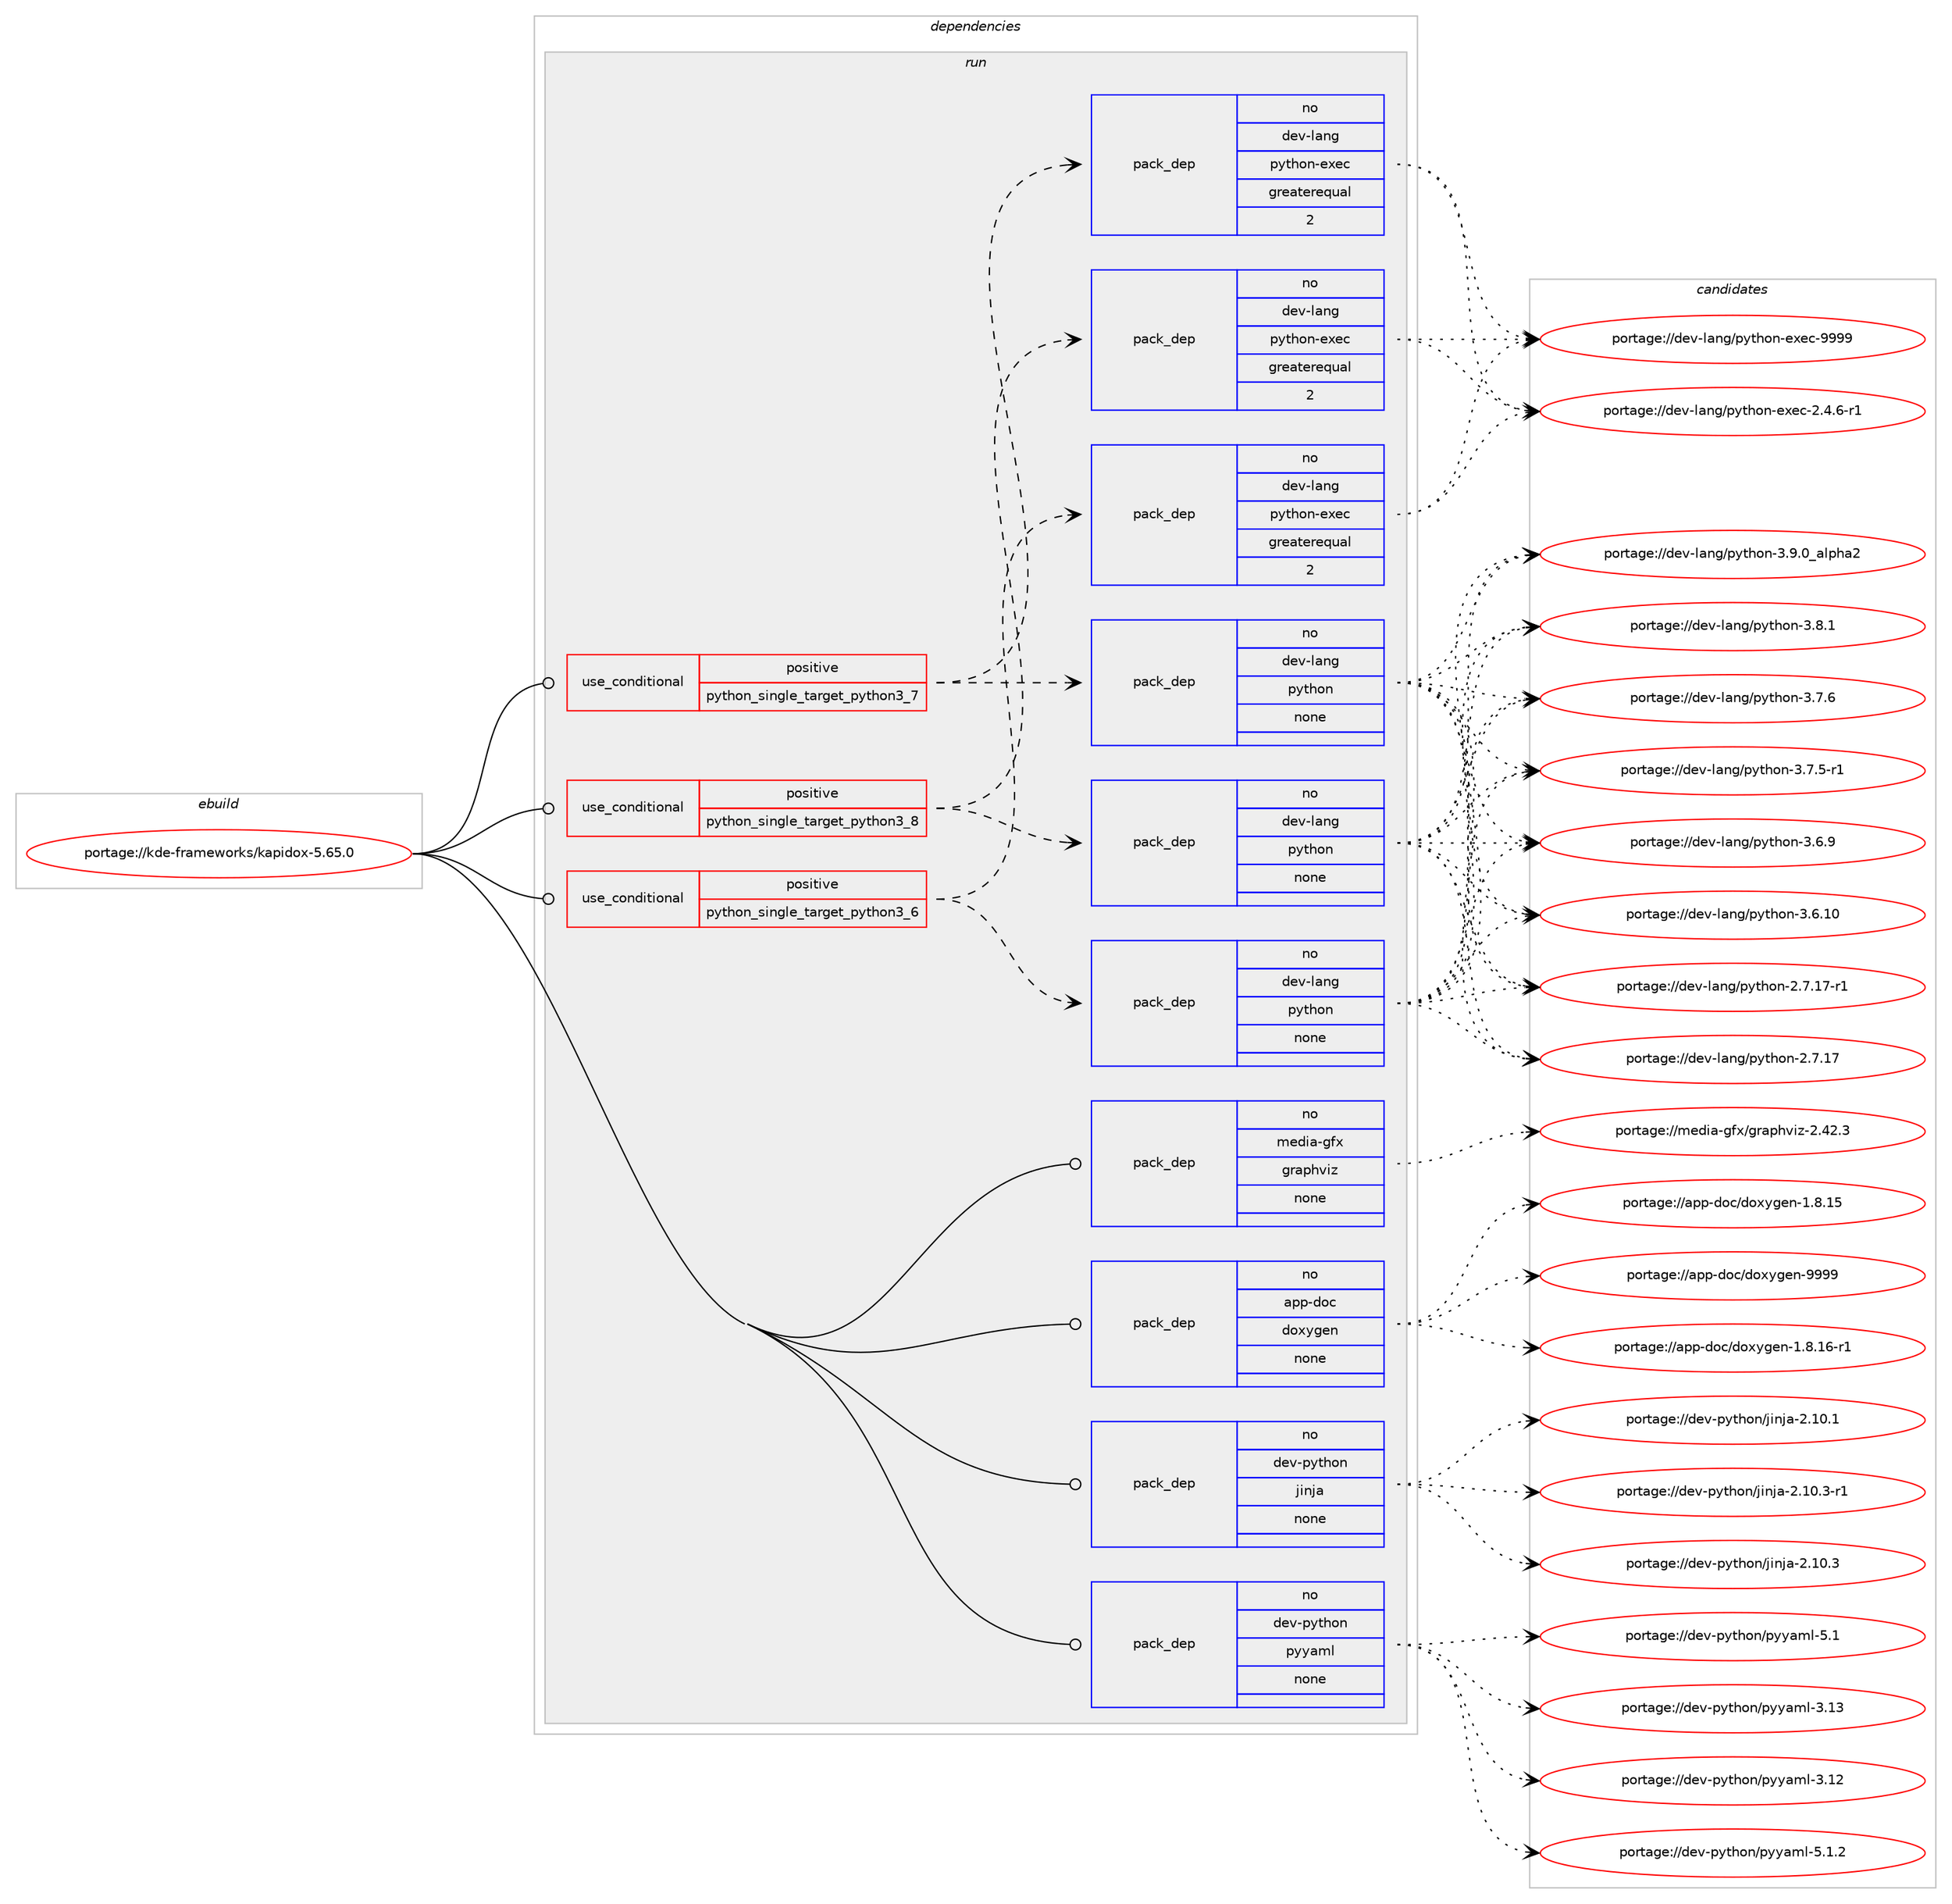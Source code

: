 digraph prolog {

# *************
# Graph options
# *************

newrank=true;
concentrate=true;
compound=true;
graph [rankdir=LR,fontname=Helvetica,fontsize=10,ranksep=1.5];#, ranksep=2.5, nodesep=0.2];
edge  [arrowhead=vee];
node  [fontname=Helvetica,fontsize=10];

# **********
# The ebuild
# **********

subgraph cluster_leftcol {
color=gray;
rank=same;
label=<<i>ebuild</i>>;
id [label="portage://kde-frameworks/kapidox-5.65.0", color=red, width=4, href="../kde-frameworks/kapidox-5.65.0.svg"];
}

# ****************
# The dependencies
# ****************

subgraph cluster_midcol {
color=gray;
label=<<i>dependencies</i>>;
subgraph cluster_compile {
fillcolor="#eeeeee";
style=filled;
label=<<i>compile</i>>;
}
subgraph cluster_compileandrun {
fillcolor="#eeeeee";
style=filled;
label=<<i>compile and run</i>>;
}
subgraph cluster_run {
fillcolor="#eeeeee";
style=filled;
label=<<i>run</i>>;
subgraph cond56038 {
dependency250446 [label=<<TABLE BORDER="0" CELLBORDER="1" CELLSPACING="0" CELLPADDING="4"><TR><TD ROWSPAN="3" CELLPADDING="10">use_conditional</TD></TR><TR><TD>positive</TD></TR><TR><TD>python_single_target_python3_6</TD></TR></TABLE>>, shape=none, color=red];
subgraph pack190593 {
dependency250447 [label=<<TABLE BORDER="0" CELLBORDER="1" CELLSPACING="0" CELLPADDING="4" WIDTH="220"><TR><TD ROWSPAN="6" CELLPADDING="30">pack_dep</TD></TR><TR><TD WIDTH="110">no</TD></TR><TR><TD>dev-lang</TD></TR><TR><TD>python</TD></TR><TR><TD>none</TD></TR><TR><TD></TD></TR></TABLE>>, shape=none, color=blue];
}
dependency250446:e -> dependency250447:w [weight=20,style="dashed",arrowhead="vee"];
subgraph pack190594 {
dependency250448 [label=<<TABLE BORDER="0" CELLBORDER="1" CELLSPACING="0" CELLPADDING="4" WIDTH="220"><TR><TD ROWSPAN="6" CELLPADDING="30">pack_dep</TD></TR><TR><TD WIDTH="110">no</TD></TR><TR><TD>dev-lang</TD></TR><TR><TD>python-exec</TD></TR><TR><TD>greaterequal</TD></TR><TR><TD>2</TD></TR></TABLE>>, shape=none, color=blue];
}
dependency250446:e -> dependency250448:w [weight=20,style="dashed",arrowhead="vee"];
}
id:e -> dependency250446:w [weight=20,style="solid",arrowhead="odot"];
subgraph cond56039 {
dependency250449 [label=<<TABLE BORDER="0" CELLBORDER="1" CELLSPACING="0" CELLPADDING="4"><TR><TD ROWSPAN="3" CELLPADDING="10">use_conditional</TD></TR><TR><TD>positive</TD></TR><TR><TD>python_single_target_python3_7</TD></TR></TABLE>>, shape=none, color=red];
subgraph pack190595 {
dependency250450 [label=<<TABLE BORDER="0" CELLBORDER="1" CELLSPACING="0" CELLPADDING="4" WIDTH="220"><TR><TD ROWSPAN="6" CELLPADDING="30">pack_dep</TD></TR><TR><TD WIDTH="110">no</TD></TR><TR><TD>dev-lang</TD></TR><TR><TD>python</TD></TR><TR><TD>none</TD></TR><TR><TD></TD></TR></TABLE>>, shape=none, color=blue];
}
dependency250449:e -> dependency250450:w [weight=20,style="dashed",arrowhead="vee"];
subgraph pack190596 {
dependency250451 [label=<<TABLE BORDER="0" CELLBORDER="1" CELLSPACING="0" CELLPADDING="4" WIDTH="220"><TR><TD ROWSPAN="6" CELLPADDING="30">pack_dep</TD></TR><TR><TD WIDTH="110">no</TD></TR><TR><TD>dev-lang</TD></TR><TR><TD>python-exec</TD></TR><TR><TD>greaterequal</TD></TR><TR><TD>2</TD></TR></TABLE>>, shape=none, color=blue];
}
dependency250449:e -> dependency250451:w [weight=20,style="dashed",arrowhead="vee"];
}
id:e -> dependency250449:w [weight=20,style="solid",arrowhead="odot"];
subgraph cond56040 {
dependency250452 [label=<<TABLE BORDER="0" CELLBORDER="1" CELLSPACING="0" CELLPADDING="4"><TR><TD ROWSPAN="3" CELLPADDING="10">use_conditional</TD></TR><TR><TD>positive</TD></TR><TR><TD>python_single_target_python3_8</TD></TR></TABLE>>, shape=none, color=red];
subgraph pack190597 {
dependency250453 [label=<<TABLE BORDER="0" CELLBORDER="1" CELLSPACING="0" CELLPADDING="4" WIDTH="220"><TR><TD ROWSPAN="6" CELLPADDING="30">pack_dep</TD></TR><TR><TD WIDTH="110">no</TD></TR><TR><TD>dev-lang</TD></TR><TR><TD>python</TD></TR><TR><TD>none</TD></TR><TR><TD></TD></TR></TABLE>>, shape=none, color=blue];
}
dependency250452:e -> dependency250453:w [weight=20,style="dashed",arrowhead="vee"];
subgraph pack190598 {
dependency250454 [label=<<TABLE BORDER="0" CELLBORDER="1" CELLSPACING="0" CELLPADDING="4" WIDTH="220"><TR><TD ROWSPAN="6" CELLPADDING="30">pack_dep</TD></TR><TR><TD WIDTH="110">no</TD></TR><TR><TD>dev-lang</TD></TR><TR><TD>python-exec</TD></TR><TR><TD>greaterequal</TD></TR><TR><TD>2</TD></TR></TABLE>>, shape=none, color=blue];
}
dependency250452:e -> dependency250454:w [weight=20,style="dashed",arrowhead="vee"];
}
id:e -> dependency250452:w [weight=20,style="solid",arrowhead="odot"];
subgraph pack190599 {
dependency250455 [label=<<TABLE BORDER="0" CELLBORDER="1" CELLSPACING="0" CELLPADDING="4" WIDTH="220"><TR><TD ROWSPAN="6" CELLPADDING="30">pack_dep</TD></TR><TR><TD WIDTH="110">no</TD></TR><TR><TD>app-doc</TD></TR><TR><TD>doxygen</TD></TR><TR><TD>none</TD></TR><TR><TD></TD></TR></TABLE>>, shape=none, color=blue];
}
id:e -> dependency250455:w [weight=20,style="solid",arrowhead="odot"];
subgraph pack190600 {
dependency250456 [label=<<TABLE BORDER="0" CELLBORDER="1" CELLSPACING="0" CELLPADDING="4" WIDTH="220"><TR><TD ROWSPAN="6" CELLPADDING="30">pack_dep</TD></TR><TR><TD WIDTH="110">no</TD></TR><TR><TD>dev-python</TD></TR><TR><TD>jinja</TD></TR><TR><TD>none</TD></TR><TR><TD></TD></TR></TABLE>>, shape=none, color=blue];
}
id:e -> dependency250456:w [weight=20,style="solid",arrowhead="odot"];
subgraph pack190601 {
dependency250457 [label=<<TABLE BORDER="0" CELLBORDER="1" CELLSPACING="0" CELLPADDING="4" WIDTH="220"><TR><TD ROWSPAN="6" CELLPADDING="30">pack_dep</TD></TR><TR><TD WIDTH="110">no</TD></TR><TR><TD>dev-python</TD></TR><TR><TD>pyyaml</TD></TR><TR><TD>none</TD></TR><TR><TD></TD></TR></TABLE>>, shape=none, color=blue];
}
id:e -> dependency250457:w [weight=20,style="solid",arrowhead="odot"];
subgraph pack190602 {
dependency250458 [label=<<TABLE BORDER="0" CELLBORDER="1" CELLSPACING="0" CELLPADDING="4" WIDTH="220"><TR><TD ROWSPAN="6" CELLPADDING="30">pack_dep</TD></TR><TR><TD WIDTH="110">no</TD></TR><TR><TD>media-gfx</TD></TR><TR><TD>graphviz</TD></TR><TR><TD>none</TD></TR><TR><TD></TD></TR></TABLE>>, shape=none, color=blue];
}
id:e -> dependency250458:w [weight=20,style="solid",arrowhead="odot"];
}
}

# **************
# The candidates
# **************

subgraph cluster_choices {
rank=same;
color=gray;
label=<<i>candidates</i>>;

subgraph choice190593 {
color=black;
nodesep=1;
choice10010111845108971101034711212111610411111045514657464895971081121049750 [label="portage://dev-lang/python-3.9.0_alpha2", color=red, width=4,href="../dev-lang/python-3.9.0_alpha2.svg"];
choice100101118451089711010347112121116104111110455146564649 [label="portage://dev-lang/python-3.8.1", color=red, width=4,href="../dev-lang/python-3.8.1.svg"];
choice100101118451089711010347112121116104111110455146554654 [label="portage://dev-lang/python-3.7.6", color=red, width=4,href="../dev-lang/python-3.7.6.svg"];
choice1001011184510897110103471121211161041111104551465546534511449 [label="portage://dev-lang/python-3.7.5-r1", color=red, width=4,href="../dev-lang/python-3.7.5-r1.svg"];
choice100101118451089711010347112121116104111110455146544657 [label="portage://dev-lang/python-3.6.9", color=red, width=4,href="../dev-lang/python-3.6.9.svg"];
choice10010111845108971101034711212111610411111045514654464948 [label="portage://dev-lang/python-3.6.10", color=red, width=4,href="../dev-lang/python-3.6.10.svg"];
choice100101118451089711010347112121116104111110455046554649554511449 [label="portage://dev-lang/python-2.7.17-r1", color=red, width=4,href="../dev-lang/python-2.7.17-r1.svg"];
choice10010111845108971101034711212111610411111045504655464955 [label="portage://dev-lang/python-2.7.17", color=red, width=4,href="../dev-lang/python-2.7.17.svg"];
dependency250447:e -> choice10010111845108971101034711212111610411111045514657464895971081121049750:w [style=dotted,weight="100"];
dependency250447:e -> choice100101118451089711010347112121116104111110455146564649:w [style=dotted,weight="100"];
dependency250447:e -> choice100101118451089711010347112121116104111110455146554654:w [style=dotted,weight="100"];
dependency250447:e -> choice1001011184510897110103471121211161041111104551465546534511449:w [style=dotted,weight="100"];
dependency250447:e -> choice100101118451089711010347112121116104111110455146544657:w [style=dotted,weight="100"];
dependency250447:e -> choice10010111845108971101034711212111610411111045514654464948:w [style=dotted,weight="100"];
dependency250447:e -> choice100101118451089711010347112121116104111110455046554649554511449:w [style=dotted,weight="100"];
dependency250447:e -> choice10010111845108971101034711212111610411111045504655464955:w [style=dotted,weight="100"];
}
subgraph choice190594 {
color=black;
nodesep=1;
choice10010111845108971101034711212111610411111045101120101994557575757 [label="portage://dev-lang/python-exec-9999", color=red, width=4,href="../dev-lang/python-exec-9999.svg"];
choice10010111845108971101034711212111610411111045101120101994550465246544511449 [label="portage://dev-lang/python-exec-2.4.6-r1", color=red, width=4,href="../dev-lang/python-exec-2.4.6-r1.svg"];
dependency250448:e -> choice10010111845108971101034711212111610411111045101120101994557575757:w [style=dotted,weight="100"];
dependency250448:e -> choice10010111845108971101034711212111610411111045101120101994550465246544511449:w [style=dotted,weight="100"];
}
subgraph choice190595 {
color=black;
nodesep=1;
choice10010111845108971101034711212111610411111045514657464895971081121049750 [label="portage://dev-lang/python-3.9.0_alpha2", color=red, width=4,href="../dev-lang/python-3.9.0_alpha2.svg"];
choice100101118451089711010347112121116104111110455146564649 [label="portage://dev-lang/python-3.8.1", color=red, width=4,href="../dev-lang/python-3.8.1.svg"];
choice100101118451089711010347112121116104111110455146554654 [label="portage://dev-lang/python-3.7.6", color=red, width=4,href="../dev-lang/python-3.7.6.svg"];
choice1001011184510897110103471121211161041111104551465546534511449 [label="portage://dev-lang/python-3.7.5-r1", color=red, width=4,href="../dev-lang/python-3.7.5-r1.svg"];
choice100101118451089711010347112121116104111110455146544657 [label="portage://dev-lang/python-3.6.9", color=red, width=4,href="../dev-lang/python-3.6.9.svg"];
choice10010111845108971101034711212111610411111045514654464948 [label="portage://dev-lang/python-3.6.10", color=red, width=4,href="../dev-lang/python-3.6.10.svg"];
choice100101118451089711010347112121116104111110455046554649554511449 [label="portage://dev-lang/python-2.7.17-r1", color=red, width=4,href="../dev-lang/python-2.7.17-r1.svg"];
choice10010111845108971101034711212111610411111045504655464955 [label="portage://dev-lang/python-2.7.17", color=red, width=4,href="../dev-lang/python-2.7.17.svg"];
dependency250450:e -> choice10010111845108971101034711212111610411111045514657464895971081121049750:w [style=dotted,weight="100"];
dependency250450:e -> choice100101118451089711010347112121116104111110455146564649:w [style=dotted,weight="100"];
dependency250450:e -> choice100101118451089711010347112121116104111110455146554654:w [style=dotted,weight="100"];
dependency250450:e -> choice1001011184510897110103471121211161041111104551465546534511449:w [style=dotted,weight="100"];
dependency250450:e -> choice100101118451089711010347112121116104111110455146544657:w [style=dotted,weight="100"];
dependency250450:e -> choice10010111845108971101034711212111610411111045514654464948:w [style=dotted,weight="100"];
dependency250450:e -> choice100101118451089711010347112121116104111110455046554649554511449:w [style=dotted,weight="100"];
dependency250450:e -> choice10010111845108971101034711212111610411111045504655464955:w [style=dotted,weight="100"];
}
subgraph choice190596 {
color=black;
nodesep=1;
choice10010111845108971101034711212111610411111045101120101994557575757 [label="portage://dev-lang/python-exec-9999", color=red, width=4,href="../dev-lang/python-exec-9999.svg"];
choice10010111845108971101034711212111610411111045101120101994550465246544511449 [label="portage://dev-lang/python-exec-2.4.6-r1", color=red, width=4,href="../dev-lang/python-exec-2.4.6-r1.svg"];
dependency250451:e -> choice10010111845108971101034711212111610411111045101120101994557575757:w [style=dotted,weight="100"];
dependency250451:e -> choice10010111845108971101034711212111610411111045101120101994550465246544511449:w [style=dotted,weight="100"];
}
subgraph choice190597 {
color=black;
nodesep=1;
choice10010111845108971101034711212111610411111045514657464895971081121049750 [label="portage://dev-lang/python-3.9.0_alpha2", color=red, width=4,href="../dev-lang/python-3.9.0_alpha2.svg"];
choice100101118451089711010347112121116104111110455146564649 [label="portage://dev-lang/python-3.8.1", color=red, width=4,href="../dev-lang/python-3.8.1.svg"];
choice100101118451089711010347112121116104111110455146554654 [label="portage://dev-lang/python-3.7.6", color=red, width=4,href="../dev-lang/python-3.7.6.svg"];
choice1001011184510897110103471121211161041111104551465546534511449 [label="portage://dev-lang/python-3.7.5-r1", color=red, width=4,href="../dev-lang/python-3.7.5-r1.svg"];
choice100101118451089711010347112121116104111110455146544657 [label="portage://dev-lang/python-3.6.9", color=red, width=4,href="../dev-lang/python-3.6.9.svg"];
choice10010111845108971101034711212111610411111045514654464948 [label="portage://dev-lang/python-3.6.10", color=red, width=4,href="../dev-lang/python-3.6.10.svg"];
choice100101118451089711010347112121116104111110455046554649554511449 [label="portage://dev-lang/python-2.7.17-r1", color=red, width=4,href="../dev-lang/python-2.7.17-r1.svg"];
choice10010111845108971101034711212111610411111045504655464955 [label="portage://dev-lang/python-2.7.17", color=red, width=4,href="../dev-lang/python-2.7.17.svg"];
dependency250453:e -> choice10010111845108971101034711212111610411111045514657464895971081121049750:w [style=dotted,weight="100"];
dependency250453:e -> choice100101118451089711010347112121116104111110455146564649:w [style=dotted,weight="100"];
dependency250453:e -> choice100101118451089711010347112121116104111110455146554654:w [style=dotted,weight="100"];
dependency250453:e -> choice1001011184510897110103471121211161041111104551465546534511449:w [style=dotted,weight="100"];
dependency250453:e -> choice100101118451089711010347112121116104111110455146544657:w [style=dotted,weight="100"];
dependency250453:e -> choice10010111845108971101034711212111610411111045514654464948:w [style=dotted,weight="100"];
dependency250453:e -> choice100101118451089711010347112121116104111110455046554649554511449:w [style=dotted,weight="100"];
dependency250453:e -> choice10010111845108971101034711212111610411111045504655464955:w [style=dotted,weight="100"];
}
subgraph choice190598 {
color=black;
nodesep=1;
choice10010111845108971101034711212111610411111045101120101994557575757 [label="portage://dev-lang/python-exec-9999", color=red, width=4,href="../dev-lang/python-exec-9999.svg"];
choice10010111845108971101034711212111610411111045101120101994550465246544511449 [label="portage://dev-lang/python-exec-2.4.6-r1", color=red, width=4,href="../dev-lang/python-exec-2.4.6-r1.svg"];
dependency250454:e -> choice10010111845108971101034711212111610411111045101120101994557575757:w [style=dotted,weight="100"];
dependency250454:e -> choice10010111845108971101034711212111610411111045101120101994550465246544511449:w [style=dotted,weight="100"];
}
subgraph choice190599 {
color=black;
nodesep=1;
choice971121124510011199471001111201211031011104557575757 [label="portage://app-doc/doxygen-9999", color=red, width=4,href="../app-doc/doxygen-9999.svg"];
choice97112112451001119947100111120121103101110454946564649544511449 [label="portage://app-doc/doxygen-1.8.16-r1", color=red, width=4,href="../app-doc/doxygen-1.8.16-r1.svg"];
choice9711211245100111994710011112012110310111045494656464953 [label="portage://app-doc/doxygen-1.8.15", color=red, width=4,href="../app-doc/doxygen-1.8.15.svg"];
dependency250455:e -> choice971121124510011199471001111201211031011104557575757:w [style=dotted,weight="100"];
dependency250455:e -> choice97112112451001119947100111120121103101110454946564649544511449:w [style=dotted,weight="100"];
dependency250455:e -> choice9711211245100111994710011112012110310111045494656464953:w [style=dotted,weight="100"];
}
subgraph choice190600 {
color=black;
nodesep=1;
choice100101118451121211161041111104710610511010697455046494846514511449 [label="portage://dev-python/jinja-2.10.3-r1", color=red, width=4,href="../dev-python/jinja-2.10.3-r1.svg"];
choice10010111845112121116104111110471061051101069745504649484651 [label="portage://dev-python/jinja-2.10.3", color=red, width=4,href="../dev-python/jinja-2.10.3.svg"];
choice10010111845112121116104111110471061051101069745504649484649 [label="portage://dev-python/jinja-2.10.1", color=red, width=4,href="../dev-python/jinja-2.10.1.svg"];
dependency250456:e -> choice100101118451121211161041111104710610511010697455046494846514511449:w [style=dotted,weight="100"];
dependency250456:e -> choice10010111845112121116104111110471061051101069745504649484651:w [style=dotted,weight="100"];
dependency250456:e -> choice10010111845112121116104111110471061051101069745504649484649:w [style=dotted,weight="100"];
}
subgraph choice190601 {
color=black;
nodesep=1;
choice100101118451121211161041111104711212112197109108455346494650 [label="portage://dev-python/pyyaml-5.1.2", color=red, width=4,href="../dev-python/pyyaml-5.1.2.svg"];
choice10010111845112121116104111110471121211219710910845534649 [label="portage://dev-python/pyyaml-5.1", color=red, width=4,href="../dev-python/pyyaml-5.1.svg"];
choice1001011184511212111610411111047112121121971091084551464951 [label="portage://dev-python/pyyaml-3.13", color=red, width=4,href="../dev-python/pyyaml-3.13.svg"];
choice1001011184511212111610411111047112121121971091084551464950 [label="portage://dev-python/pyyaml-3.12", color=red, width=4,href="../dev-python/pyyaml-3.12.svg"];
dependency250457:e -> choice100101118451121211161041111104711212112197109108455346494650:w [style=dotted,weight="100"];
dependency250457:e -> choice10010111845112121116104111110471121211219710910845534649:w [style=dotted,weight="100"];
dependency250457:e -> choice1001011184511212111610411111047112121121971091084551464951:w [style=dotted,weight="100"];
dependency250457:e -> choice1001011184511212111610411111047112121121971091084551464950:w [style=dotted,weight="100"];
}
subgraph choice190602 {
color=black;
nodesep=1;
choice1091011001059745103102120471031149711210411810512245504652504651 [label="portage://media-gfx/graphviz-2.42.3", color=red, width=4,href="../media-gfx/graphviz-2.42.3.svg"];
dependency250458:e -> choice1091011001059745103102120471031149711210411810512245504652504651:w [style=dotted,weight="100"];
}
}

}
